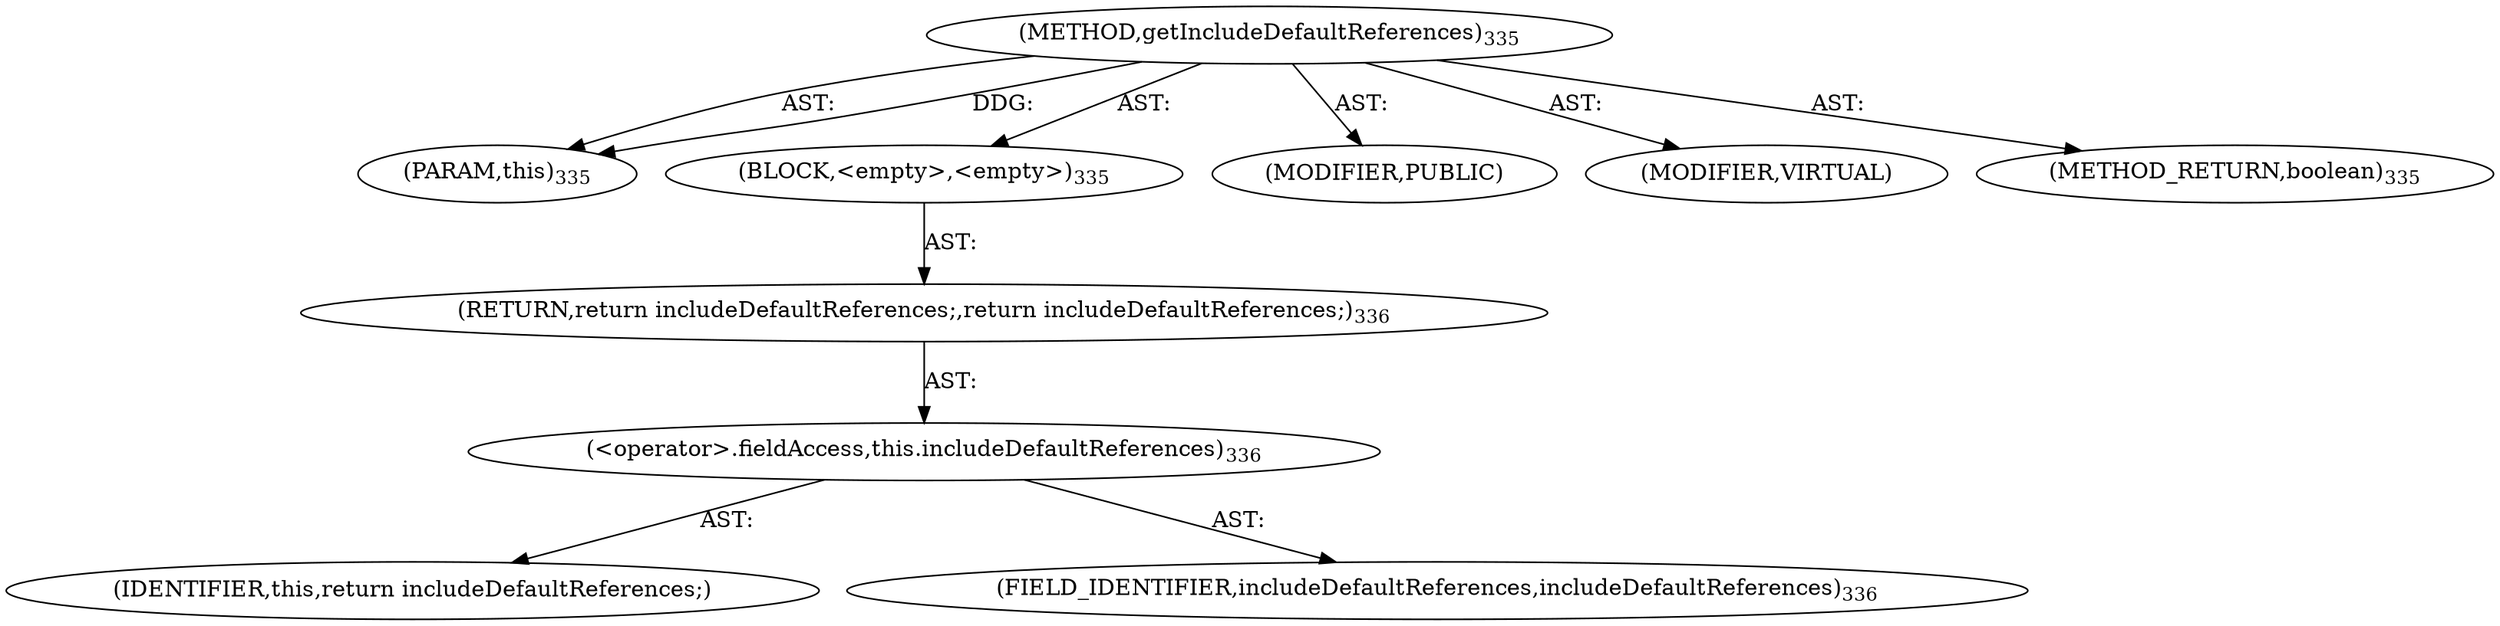 digraph "getIncludeDefaultReferences" {  
"111669149704" [label = <(METHOD,getIncludeDefaultReferences)<SUB>335</SUB>> ]
"115964117023" [label = <(PARAM,this)<SUB>335</SUB>> ]
"25769803790" [label = <(BLOCK,&lt;empty&gt;,&lt;empty&gt;)<SUB>335</SUB>> ]
"146028888069" [label = <(RETURN,return includeDefaultReferences;,return includeDefaultReferences;)<SUB>336</SUB>> ]
"30064771155" [label = <(&lt;operator&gt;.fieldAccess,this.includeDefaultReferences)<SUB>336</SUB>> ]
"68719476831" [label = <(IDENTIFIER,this,return includeDefaultReferences;)> ]
"55834574881" [label = <(FIELD_IDENTIFIER,includeDefaultReferences,includeDefaultReferences)<SUB>336</SUB>> ]
"133143986215" [label = <(MODIFIER,PUBLIC)> ]
"133143986216" [label = <(MODIFIER,VIRTUAL)> ]
"128849018888" [label = <(METHOD_RETURN,boolean)<SUB>335</SUB>> ]
  "111669149704" -> "115964117023"  [ label = "AST: "] 
  "111669149704" -> "25769803790"  [ label = "AST: "] 
  "111669149704" -> "133143986215"  [ label = "AST: "] 
  "111669149704" -> "133143986216"  [ label = "AST: "] 
  "111669149704" -> "128849018888"  [ label = "AST: "] 
  "25769803790" -> "146028888069"  [ label = "AST: "] 
  "146028888069" -> "30064771155"  [ label = "AST: "] 
  "30064771155" -> "68719476831"  [ label = "AST: "] 
  "30064771155" -> "55834574881"  [ label = "AST: "] 
  "111669149704" -> "115964117023"  [ label = "DDG: "] 
}
